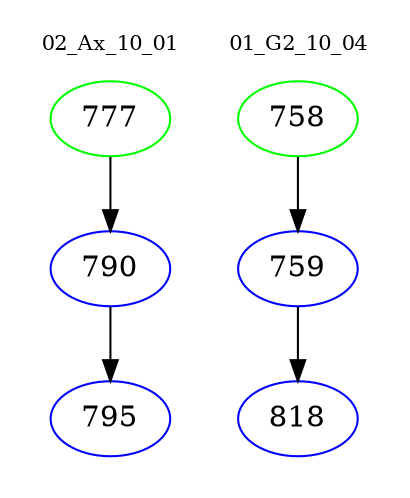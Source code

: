 digraph{
subgraph cluster_0 {
color = white
label = "02_Ax_10_01";
fontsize=10;
T0_777 [label="777", color="green"]
T0_777 -> T0_790 [color="black"]
T0_790 [label="790", color="blue"]
T0_790 -> T0_795 [color="black"]
T0_795 [label="795", color="blue"]
}
subgraph cluster_1 {
color = white
label = "01_G2_10_04";
fontsize=10;
T1_758 [label="758", color="green"]
T1_758 -> T1_759 [color="black"]
T1_759 [label="759", color="blue"]
T1_759 -> T1_818 [color="black"]
T1_818 [label="818", color="blue"]
}
}
